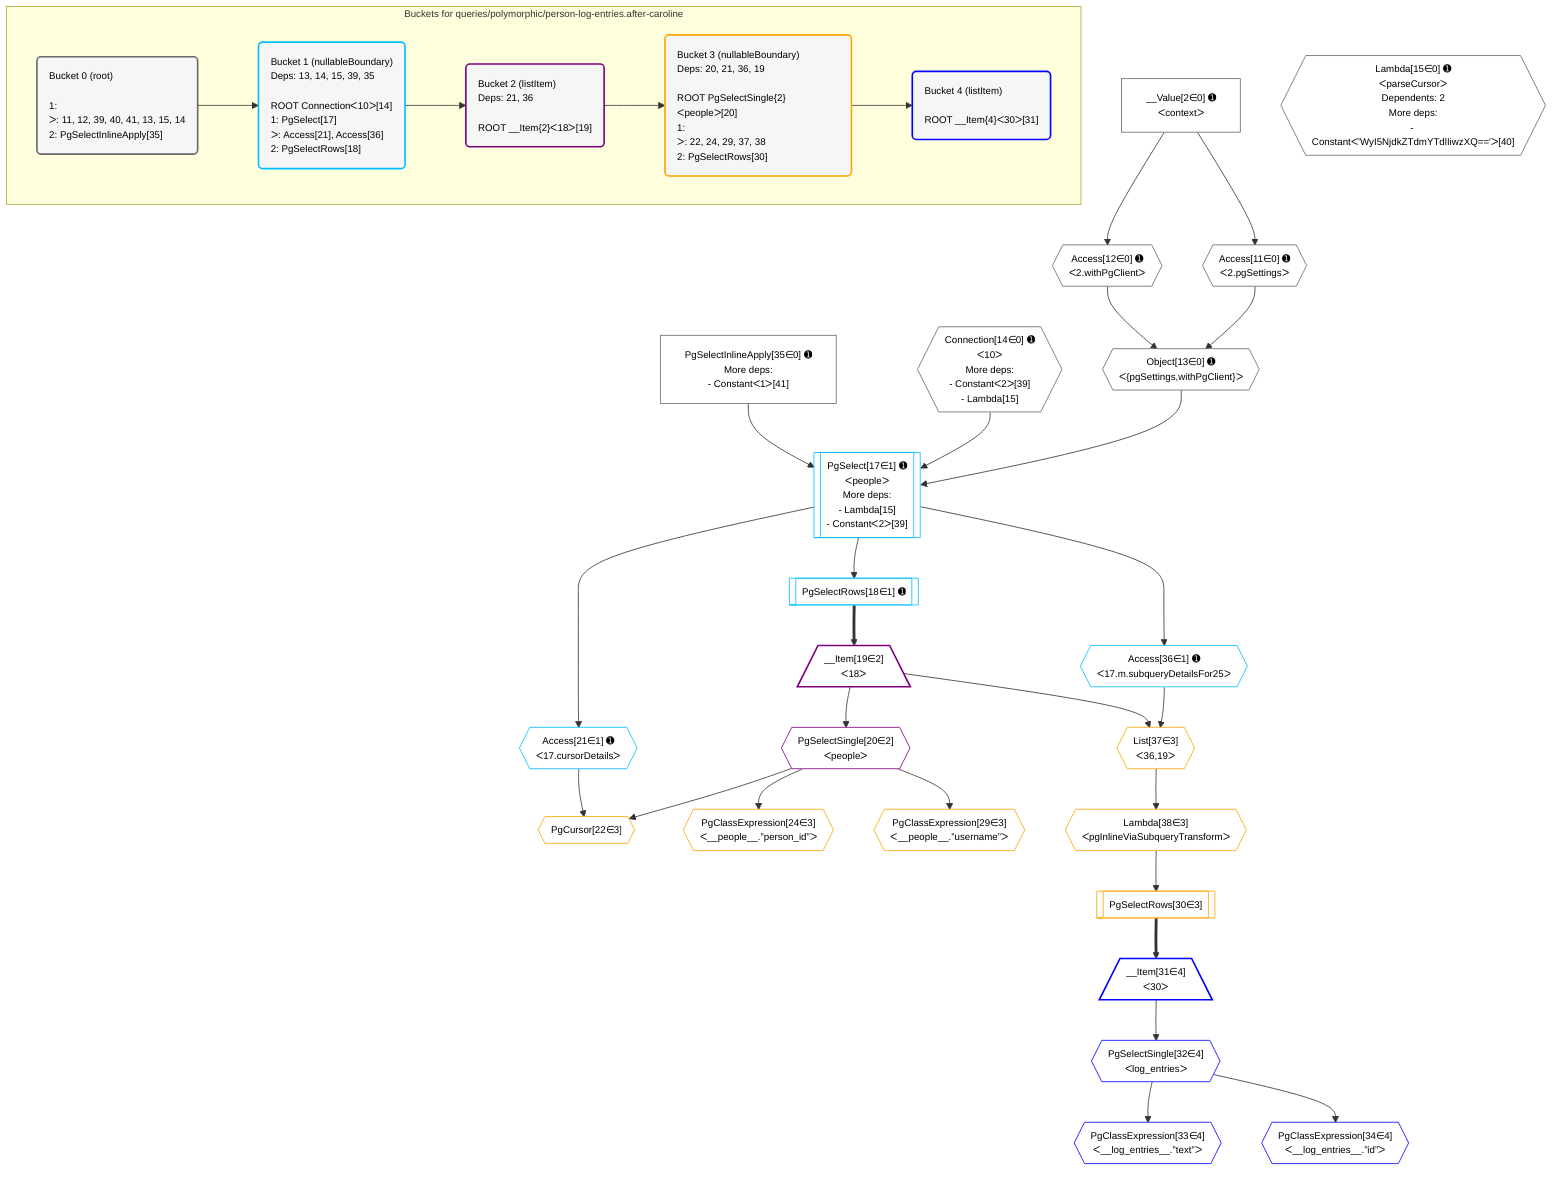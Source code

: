 %%{init: {'themeVariables': { 'fontSize': '12px'}}}%%
graph TD
    classDef path fill:#eee,stroke:#000,color:#000
    classDef plan fill:#fff,stroke-width:1px,color:#000
    classDef itemplan fill:#fff,stroke-width:2px,color:#000
    classDef unbatchedplan fill:#dff,stroke-width:1px,color:#000
    classDef sideeffectplan fill:#fcc,stroke-width:2px,color:#000
    classDef bucket fill:#f6f6f6,color:#000,stroke-width:2px,text-align:left

    subgraph "Buckets for queries/polymorphic/person-log-entries.after-caroline"
    Bucket0("Bucket 0 (root)<br /><br />1: <br />ᐳ: 11, 12, 39, 40, 41, 13, 15, 14<br />2: PgSelectInlineApply[35]"):::bucket
    Bucket1("Bucket 1 (nullableBoundary)<br />Deps: 13, 14, 15, 39, 35<br /><br />ROOT Connectionᐸ10ᐳ[14]<br />1: PgSelect[17]<br />ᐳ: Access[21], Access[36]<br />2: PgSelectRows[18]"):::bucket
    Bucket2("Bucket 2 (listItem)<br />Deps: 21, 36<br /><br />ROOT __Item{2}ᐸ18ᐳ[19]"):::bucket
    Bucket3("Bucket 3 (nullableBoundary)<br />Deps: 20, 21, 36, 19<br /><br />ROOT PgSelectSingle{2}ᐸpeopleᐳ[20]<br />1: <br />ᐳ: 22, 24, 29, 37, 38<br />2: PgSelectRows[30]"):::bucket
    Bucket4("Bucket 4 (listItem)<br /><br />ROOT __Item{4}ᐸ30ᐳ[31]"):::bucket
    end
    Bucket0 --> Bucket1
    Bucket1 --> Bucket2
    Bucket2 --> Bucket3
    Bucket3 --> Bucket4

    %% plan dependencies
    Object13{{"Object[13∈0] ➊<br />ᐸ{pgSettings,withPgClient}ᐳ"}}:::plan
    Access11{{"Access[11∈0] ➊<br />ᐸ2.pgSettingsᐳ"}}:::plan
    Access12{{"Access[12∈0] ➊<br />ᐸ2.withPgClientᐳ"}}:::plan
    Access11 & Access12 --> Object13
    Connection14{{"Connection[14∈0] ➊<br />ᐸ10ᐳ<br />More deps:<br />- Constantᐸ2ᐳ[39]<br />- Lambda[15]"}}:::plan
    __Value2["__Value[2∈0] ➊<br />ᐸcontextᐳ"]:::plan
    __Value2 --> Access11
    __Value2 --> Access12
    Lambda15{{"Lambda[15∈0] ➊<br />ᐸparseCursorᐳ<br />Dependents: 2<br />More deps:<br />- Constantᐸ'WyI5NjdkZTdmYTdlIiwzXQ=='ᐳ[40]"}}:::plan
    PgSelectInlineApply35["PgSelectInlineApply[35∈0] ➊<br />More deps:<br />- Constantᐸ1ᐳ[41]"]:::plan
    PgSelect17[["PgSelect[17∈1] ➊<br />ᐸpeopleᐳ<br />More deps:<br />- Lambda[15]<br />- Constantᐸ2ᐳ[39]"]]:::plan
    Object13 & Connection14 & PgSelectInlineApply35 --> PgSelect17
    PgSelectRows18[["PgSelectRows[18∈1] ➊"]]:::plan
    PgSelect17 --> PgSelectRows18
    Access21{{"Access[21∈1] ➊<br />ᐸ17.cursorDetailsᐳ"}}:::plan
    PgSelect17 --> Access21
    Access36{{"Access[36∈1] ➊<br />ᐸ17.m.subqueryDetailsFor25ᐳ"}}:::plan
    PgSelect17 --> Access36
    __Item19[/"__Item[19∈2]<br />ᐸ18ᐳ"\]:::itemplan
    PgSelectRows18 ==> __Item19
    PgSelectSingle20{{"PgSelectSingle[20∈2]<br />ᐸpeopleᐳ"}}:::plan
    __Item19 --> PgSelectSingle20
    PgCursor22{{"PgCursor[22∈3]"}}:::plan
    PgSelectSingle20 & Access21 --> PgCursor22
    List37{{"List[37∈3]<br />ᐸ36,19ᐳ"}}:::plan
    Access36 & __Item19 --> List37
    PgClassExpression24{{"PgClassExpression[24∈3]<br />ᐸ__people__.”person_id”ᐳ"}}:::plan
    PgSelectSingle20 --> PgClassExpression24
    PgClassExpression29{{"PgClassExpression[29∈3]<br />ᐸ__people__.”username”ᐳ"}}:::plan
    PgSelectSingle20 --> PgClassExpression29
    PgSelectRows30[["PgSelectRows[30∈3]"]]:::plan
    Lambda38{{"Lambda[38∈3]<br />ᐸpgInlineViaSubqueryTransformᐳ"}}:::plan
    Lambda38 --> PgSelectRows30
    List37 --> Lambda38
    __Item31[/"__Item[31∈4]<br />ᐸ30ᐳ"\]:::itemplan
    PgSelectRows30 ==> __Item31
    PgSelectSingle32{{"PgSelectSingle[32∈4]<br />ᐸlog_entriesᐳ"}}:::plan
    __Item31 --> PgSelectSingle32
    PgClassExpression33{{"PgClassExpression[33∈4]<br />ᐸ__log_entries__.”text”ᐳ"}}:::plan
    PgSelectSingle32 --> PgClassExpression33
    PgClassExpression34{{"PgClassExpression[34∈4]<br />ᐸ__log_entries__.”id”ᐳ"}}:::plan
    PgSelectSingle32 --> PgClassExpression34

    %% define steps
    classDef bucket0 stroke:#696969
    class Bucket0,__Value2,Access11,Access12,Object13,Connection14,Lambda15,PgSelectInlineApply35 bucket0
    classDef bucket1 stroke:#00bfff
    class Bucket1,PgSelect17,PgSelectRows18,Access21,Access36 bucket1
    classDef bucket2 stroke:#7f007f
    class Bucket2,__Item19,PgSelectSingle20 bucket2
    classDef bucket3 stroke:#ffa500
    class Bucket3,PgCursor22,PgClassExpression24,PgClassExpression29,PgSelectRows30,List37,Lambda38 bucket3
    classDef bucket4 stroke:#0000ff
    class Bucket4,__Item31,PgSelectSingle32,PgClassExpression33,PgClassExpression34 bucket4
